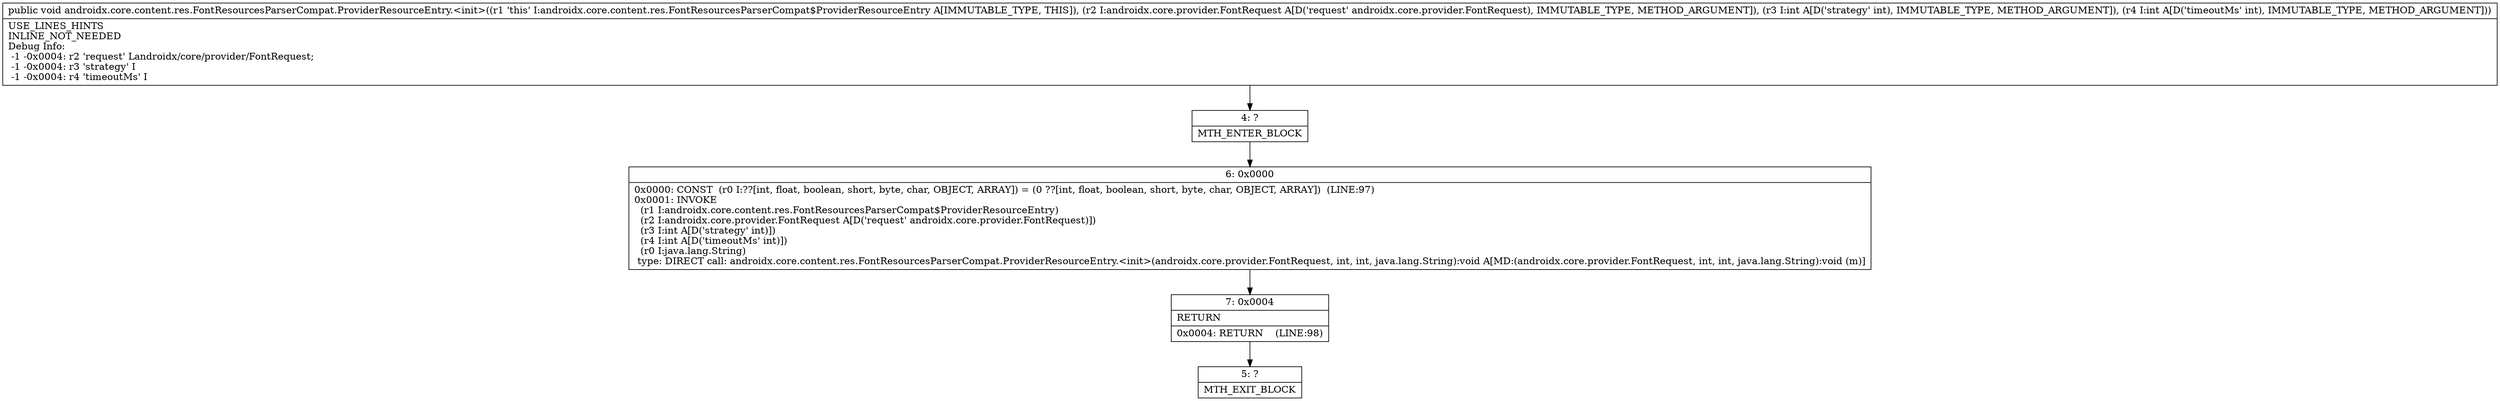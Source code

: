 digraph "CFG forandroidx.core.content.res.FontResourcesParserCompat.ProviderResourceEntry.\<init\>(Landroidx\/core\/provider\/FontRequest;II)V" {
Node_4 [shape=record,label="{4\:\ ?|MTH_ENTER_BLOCK\l}"];
Node_6 [shape=record,label="{6\:\ 0x0000|0x0000: CONST  (r0 I:??[int, float, boolean, short, byte, char, OBJECT, ARRAY]) = (0 ??[int, float, boolean, short, byte, char, OBJECT, ARRAY])  (LINE:97)\l0x0001: INVOKE  \l  (r1 I:androidx.core.content.res.FontResourcesParserCompat$ProviderResourceEntry)\l  (r2 I:androidx.core.provider.FontRequest A[D('request' androidx.core.provider.FontRequest)])\l  (r3 I:int A[D('strategy' int)])\l  (r4 I:int A[D('timeoutMs' int)])\l  (r0 I:java.lang.String)\l type: DIRECT call: androidx.core.content.res.FontResourcesParserCompat.ProviderResourceEntry.\<init\>(androidx.core.provider.FontRequest, int, int, java.lang.String):void A[MD:(androidx.core.provider.FontRequest, int, int, java.lang.String):void (m)]\l}"];
Node_7 [shape=record,label="{7\:\ 0x0004|RETURN\l|0x0004: RETURN    (LINE:98)\l}"];
Node_5 [shape=record,label="{5\:\ ?|MTH_EXIT_BLOCK\l}"];
MethodNode[shape=record,label="{public void androidx.core.content.res.FontResourcesParserCompat.ProviderResourceEntry.\<init\>((r1 'this' I:androidx.core.content.res.FontResourcesParserCompat$ProviderResourceEntry A[IMMUTABLE_TYPE, THIS]), (r2 I:androidx.core.provider.FontRequest A[D('request' androidx.core.provider.FontRequest), IMMUTABLE_TYPE, METHOD_ARGUMENT]), (r3 I:int A[D('strategy' int), IMMUTABLE_TYPE, METHOD_ARGUMENT]), (r4 I:int A[D('timeoutMs' int), IMMUTABLE_TYPE, METHOD_ARGUMENT]))  | USE_LINES_HINTS\lINLINE_NOT_NEEDED\lDebug Info:\l  \-1 \-0x0004: r2 'request' Landroidx\/core\/provider\/FontRequest;\l  \-1 \-0x0004: r3 'strategy' I\l  \-1 \-0x0004: r4 'timeoutMs' I\l}"];
MethodNode -> Node_4;Node_4 -> Node_6;
Node_6 -> Node_7;
Node_7 -> Node_5;
}

